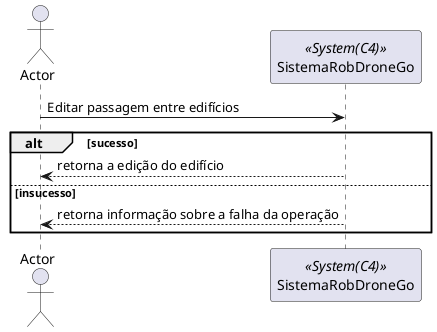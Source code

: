 @startuml VP1
actor Actor as actor
participant SistemaRobDroneGo as srdg <<System(C4)>>
actor -> srdg: 	Editar passagem entre edifícios
alt sucesso
	srdg --> actor: retorna a edição do edifício
else insucesso
	srdg --> actor: retorna informação sobre a falha da operação
end alt
@enduml